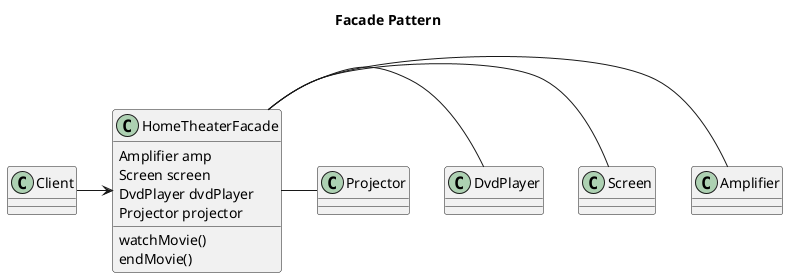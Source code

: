 @startuml

title Facade Pattern

class Client {
}

class HomeTheaterFacade {
    Amplifier amp
    Screen screen
    DvdPlayer dvdPlayer
    Projector projector

    watchMovie()
    endMovie()
}

class Amplifier {
}

class Screen {
}

class DvdPlayer {
}

class Projector {
}

Client -> HomeTheaterFacade

HomeTheaterFacade - Amplifier
HomeTheaterFacade - Screen
HomeTheaterFacade - DvdPlayer
HomeTheaterFacade - Projector

@enduml